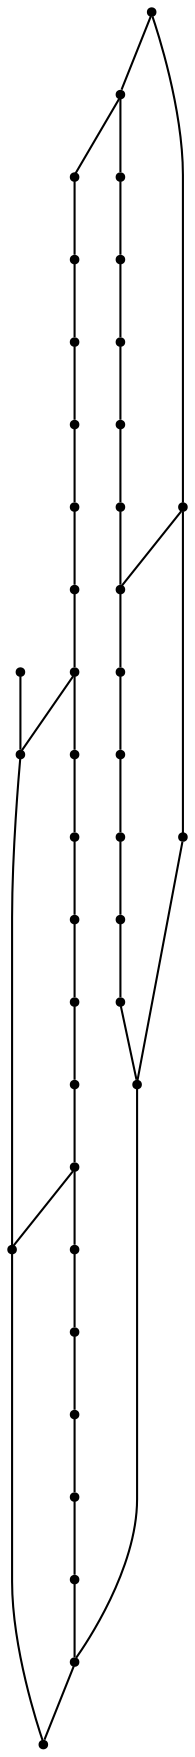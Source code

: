 graph {
  node [shape=point,comment="{\"directed\":false,\"doi\":\"10.1007/3-540-44541-2_22\",\"figure\":\"? (7)\"}"]

  v0 [pos="957.0000012715659,2222.269250592616"]
  v1 [pos="1107.000001271566,2222.2692505926157"]
  v2 [pos="1257.000001271566,2222.2692505926157"]
  v3 [pos="1407.000001271566,2222.269250592616"]
  v4 [pos="957.0000012715659,2312.2692760239306"]
  v5 [pos="986.7499987284343,2312.269276023931"]
  v6 [pos="1016.7499542236329,2312.269276023931"]
  v7 [pos="1031.749979654948,2312.269276023931"]
  v8 [pos="1046.7500050862632,2312.269276023931"]
  v9 [pos="1076.7500241597495,2312.269276023931"]
  v10 [pos="1107.000001271566,2312.2692760239306"]
  v11 [pos="1136.7499987284343,2312.269276023931"]
  v12 [pos="1166.7499542236328,2312.269276023931"]
  v13 [pos="1181.749979654948,2312.2692760239306"]
  v14 [pos="1196.7500050862632,2312.269276023931"]
  v15 [pos="1226.7500241597495,2312.269276023931"]
  v16 [pos="1257.000001271566,2312.2692760239306"]
  v17 [pos="1286.7499987284343,2312.269276023931"]
  v18 [pos="1316.7499542236328,2312.269276023931"]
  v19 [pos="1331.749979654948,2312.269276023931"]
  v20 [pos="1346.7500050862632,2312.269276023931"]
  v21 [pos="1376.7500241597495,2312.269276023931"]
  v22 [pos="1407.000001271566,2312.269276023931"]
  v23 [pos="957.0000012715659,2402.269174298671"]
  v24 [pos="986.7499987284343,2402.269174298671"]
  v25 [pos="1031.749979654948,2402.2692378769584"]
  v26 [pos="1046.7500050862632,2402.2692378769584"]
  v27 [pos="1061.7500305175781,2402.2692378769584"]
  v28 [pos="1106.7500114440918,2402.269174298671"]
  v29 [pos="1137.0000203450522,2402.269174298671"]
  v30 [pos="1166.7499860127768,2402.269174298671"]
  v31 [pos="1256.749979654948,2402.2692378769584"]
  v32 [pos="1271.7500050862632,2402.2692378769584"]
  v33 [pos="1286.7500305175781,2402.2692378769584"]
  v34 [pos="1376.7500241597495,2402.269174298671"]
  v35 [pos="1407.000001271566,2402.269174298671"]
  v36 [pos="957.0000012715659,2492.2692633082734"]
  v37 [pos="1137.0000203450522,2492.2692633082734"]
  v38 [pos="1407.000001271566,2492.2692633082734"]

  v36 -- v23 [id="-2",pos="957.0000012715659,2492.2692633082734 957.0000012715659,2402.269174298671 957.0000012715659,2402.269174298671 957.0000012715659,2402.269174298671"]
  v23 -- v4 [id="-3",pos="957.0000012715659,2402.269174298671 957.0000012715659,2312.2692760239306 957.0000012715659,2312.2692760239306 957.0000012715659,2312.2692760239306"]
  v4 -- v0 [id="-4",pos="957.0000012715659,2312.2692760239306 957.0000012715659,2222.269250592616 957.0000012715659,2222.269250592616 957.0000012715659,2222.269250592616"]
  v10 -- v1 [id="-5",pos="1107.000001271566,2312.2692760239306 1107.000001271566,2222.2692505926157 1107.000001271566,2222.2692505926157 1107.000001271566,2222.2692505926157"]
  v37 -- v29 [id="-6",pos="1137.0000203450522,2492.2692633082734 1137.0000203450522,2402.269174298671 1137.0000203450522,2402.269174298671 1137.0000203450522,2402.269174298671"]
  v16 -- v2 [id="-7",pos="1257.000001271566,2312.2692760239306 1257.000001271566,2222.2692505926157 1257.000001271566,2222.2692505926157 1257.000001271566,2222.2692505926157"]
  v38 -- v35 [id="-8",pos="1407.000001271566,2492.2692633082734 1407.000001271566,2402.269174298671 1407.000001271566,2402.269174298671 1407.000001271566,2402.269174298671"]
  v35 -- v22 [id="-9",pos="1407.000001271566,2402.269174298671 1407.000001271566,2312.269276023931 1407.000001271566,2312.269276023931 1407.000001271566,2312.269276023931"]
  v38 -- v37 [id="-11",pos="1407.000001271566,2492.2692633082734 1137.0000203450522,2492.2692633082734 1137.0000203450522,2492.2692633082734 1137.0000203450522,2492.2692633082734"]
  v37 -- v36 [id="-12",pos="1137.0000203450522,2492.2692633082734 957.0000012715659,2492.2692633082734 957.0000012715659,2492.2692633082734 957.0000012715659,2492.2692633082734"]
  v35 -- v34 [id="-15",pos="1407.000001271566,2402.269174298671 1376.7500241597495,2402.269174298671 1376.7500241597495,2402.269174298671 1376.7500241597495,2402.269174298671"]
  v34 -- v33 [id="-16",pos="1376.7500241597495,2402.269174298671 1286.7500305175781,2402.2692378769584 1286.7500305175781,2402.2692378769584 1286.7500305175781,2402.2692378769584"]
  v33 -- v32 [id="-17",pos="1286.7500305175781,2402.2692378769584 1271.7500050862632,2402.2692378769584 1271.7500050862632,2402.2692378769584 1271.7500050862632,2402.2692378769584"]
  v32 -- v31 [id="-18",pos="1271.7500050862632,2402.2692378769584 1256.749979654948,2402.2692378769584 1256.749979654948,2402.2692378769584 1256.749979654948,2402.2692378769584"]
  v31 -- v30 [id="-19",pos="1256.749979654948,2402.2692378769584 1166.7499860127768,2402.269174298671 1166.7499860127768,2402.269174298671 1166.7499860127768,2402.269174298671"]
  v30 -- v29 [id="-20",pos="1166.7499860127768,2402.269174298671 1137.0000203450522,2402.269174298671 1137.0000203450522,2402.269174298671 1137.0000203450522,2402.269174298671"]
  v29 -- v28 [id="-21",pos="1137.0000203450522,2402.269174298671 1106.7500114440918,2402.269174298671 1106.7500114440918,2402.269174298671 1106.7500114440918,2402.269174298671"]
  v28 -- v27 [id="-22",pos="1106.7500114440918,2402.269174298671 1061.7500305175781,2402.2692378769584 1061.7500305175781,2402.2692378769584 1061.7500305175781,2402.2692378769584"]
  v27 -- v26 [id="-23",pos="1061.7500305175781,2402.2692378769584 1046.7500050862632,2402.2692378769584 1046.7500050862632,2402.2692378769584 1046.7500050862632,2402.2692378769584"]
  v26 -- v25 [id="-24",pos="1046.7500050862632,2402.2692378769584 1031.749979654948,2402.2692378769584 1031.749979654948,2402.2692378769584 1031.749979654948,2402.2692378769584"]
  v25 -- v24 [id="-25",pos="1031.749979654948,2402.2692378769584 986.7499987284343,2402.269174298671 986.7499987284343,2402.269174298671 986.7499987284343,2402.269174298671"]
  v24 -- v23 [id="-26",pos="986.7499987284343,2402.269174298671 957.0000012715659,2402.269174298671 957.0000012715659,2402.269174298671 957.0000012715659,2402.269174298671"]
  v22 -- v21 [id="-29",pos="1407.000001271566,2312.269276023931 1376.7500241597495,2312.269276023931 1376.7500241597495,2312.269276023931 1376.7500241597495,2312.269276023931"]
  v21 -- v20 [id="-30",pos="1376.7500241597495,2312.269276023931 1346.7500050862632,2312.269276023931 1346.7500050862632,2312.269276023931 1346.7500050862632,2312.269276023931"]
  v20 -- v19 [id="-31",pos="1346.7500050862632,2312.269276023931 1331.749979654948,2312.269276023931 1331.749979654948,2312.269276023931 1331.749979654948,2312.269276023931"]
  v19 -- v18 [id="-32",pos="1331.749979654948,2312.269276023931 1316.7499542236328,2312.269276023931 1316.7499542236328,2312.269276023931 1316.7499542236328,2312.269276023931"]
  v18 -- v17 [id="-33",pos="1316.7499542236328,2312.269276023931 1286.7499987284343,2312.269276023931 1286.7499987284343,2312.269276023931 1286.7499987284343,2312.269276023931"]
  v17 -- v16 [id="-34",pos="1286.7499987284343,2312.269276023931 1257.000001271566,2312.2692760239306 1257.000001271566,2312.2692760239306 1257.000001271566,2312.2692760239306"]
  v16 -- v15 [id="-35",pos="1257.000001271566,2312.2692760239306 1226.7500241597495,2312.269276023931 1226.7500241597495,2312.269276023931 1226.7500241597495,2312.269276023931"]
  v15 -- v14 [id="-36",pos="1226.7500241597495,2312.269276023931 1196.7500050862632,2312.269276023931 1196.7500050862632,2312.269276023931 1196.7500050862632,2312.269276023931"]
  v14 -- v13 [id="-37",pos="1196.7500050862632,2312.269276023931 1181.749979654948,2312.2692760239306 1181.749979654948,2312.2692760239306 1181.749979654948,2312.2692760239306"]
  v13 -- v12 [id="-38",pos="1181.749979654948,2312.2692760239306 1166.7499542236328,2312.269276023931 1166.7499542236328,2312.269276023931 1166.7499542236328,2312.269276023931"]
  v12 -- v11 [id="-39",pos="1166.7499542236328,2312.269276023931 1136.7499987284343,2312.269276023931 1136.7499987284343,2312.269276023931 1136.7499987284343,2312.269276023931"]
  v11 -- v10 [id="-40",pos="1136.7499987284343,2312.269276023931 1107.000001271566,2312.2692760239306 1107.000001271566,2312.2692760239306 1107.000001271566,2312.2692760239306"]
  v10 -- v9 [id="-41",pos="1107.000001271566,2312.2692760239306 1076.7500241597495,2312.269276023931 1076.7500241597495,2312.269276023931 1076.7500241597495,2312.269276023931"]
  v9 -- v8 [id="-42",pos="1076.7500241597495,2312.269276023931 1046.7500050862632,2312.269276023931 1046.7500050862632,2312.269276023931 1046.7500050862632,2312.269276023931"]
  v8 -- v7 [id="-43",pos="1046.7500050862632,2312.269276023931 1031.749979654948,2312.269276023931 1031.749979654948,2312.269276023931 1031.749979654948,2312.269276023931"]
  v7 -- v6 [id="-44",pos="1031.749979654948,2312.269276023931 1016.7499542236329,2312.269276023931 1016.7499542236329,2312.269276023931 1016.7499542236329,2312.269276023931"]
  v6 -- v5 [id="-45",pos="1016.7499542236329,2312.269276023931 986.7499987284343,2312.269276023931 986.7499987284343,2312.269276023931 986.7499987284343,2312.269276023931"]
  v5 -- v4 [id="-46",pos="986.7499987284343,2312.269276023931 957.0000012715659,2312.2692760239306 957.0000012715659,2312.2692760239306 957.0000012715659,2312.2692760239306"]
  v3 -- v2 [id="-49",pos="1407.000001271566,2222.269250592616 1257.000001271566,2222.2692505926157 1257.000001271566,2222.2692505926157 1257.000001271566,2222.2692505926157"]
  v2 -- v1 [id="-50",pos="1257.000001271566,2222.2692505926157 1107.000001271566,2222.2692505926157 1107.000001271566,2222.2692505926157 1107.000001271566,2222.2692505926157"]
  v1 -- v0 [id="-51",pos="1107.000001271566,2222.2692505926157 957.0000012715659,2222.269250592616 957.0000012715659,2222.269250592616 957.0000012715659,2222.269250592616"]
}